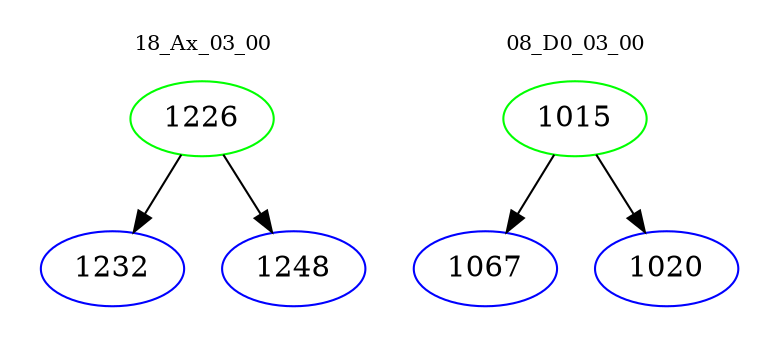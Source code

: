 digraph{
subgraph cluster_0 {
color = white
label = "18_Ax_03_00";
fontsize=10;
T0_1226 [label="1226", color="green"]
T0_1226 -> T0_1232 [color="black"]
T0_1232 [label="1232", color="blue"]
T0_1226 -> T0_1248 [color="black"]
T0_1248 [label="1248", color="blue"]
}
subgraph cluster_1 {
color = white
label = "08_D0_03_00";
fontsize=10;
T1_1015 [label="1015", color="green"]
T1_1015 -> T1_1067 [color="black"]
T1_1067 [label="1067", color="blue"]
T1_1015 -> T1_1020 [color="black"]
T1_1020 [label="1020", color="blue"]
}
}
